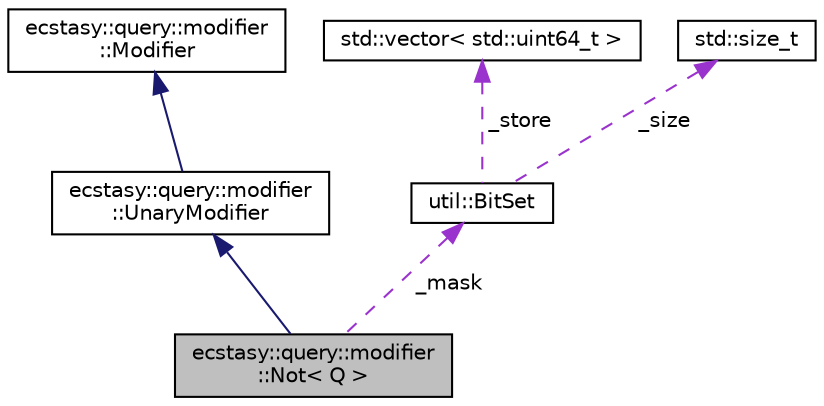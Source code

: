 digraph "ecstasy::query::modifier::Not&lt; Q &gt;"
{
 // LATEX_PDF_SIZE
  edge [fontname="Helvetica",fontsize="10",labelfontname="Helvetica",labelfontsize="10"];
  node [fontname="Helvetica",fontsize="10",shape=record];
  Node1 [label="ecstasy::query::modifier\l::Not\< Q \>",height=0.2,width=0.4,color="black", fillcolor="grey75", style="filled", fontcolor="black",tooltip="Query modifier which simply inverts the bits."];
  Node2 -> Node1 [dir="back",color="midnightblue",fontsize="10",style="solid",fontname="Helvetica"];
  Node2 [label="ecstasy::query::modifier\l::UnaryModifier",height=0.2,width=0.4,color="black", fillcolor="white", style="filled",URL="$classecstasy_1_1query_1_1modifier_1_1_unary_modifier.html",tooltip="Base class for all query unary modifiers."];
  Node3 -> Node2 [dir="back",color="midnightblue",fontsize="10",style="solid",fontname="Helvetica"];
  Node3 [label="ecstasy::query::modifier\l::Modifier",height=0.2,width=0.4,color="black", fillcolor="white", style="filled",URL="$classecstasy_1_1query_1_1modifier_1_1_modifier.html",tooltip="Base class for all query modifiers."];
  Node4 -> Node1 [dir="back",color="darkorchid3",fontsize="10",style="dashed",label=" _mask" ,fontname="Helvetica"];
  Node4 [label="util::BitSet",height=0.2,width=0.4,color="black", fillcolor="white", style="filled",URL="$classutil_1_1_bit_set.html",tooltip="Mimics the API of std::bitset but with the dynamic properties of std::vector<bool>"];
  Node5 -> Node4 [dir="back",color="darkorchid3",fontsize="10",style="dashed",label=" _store" ,fontname="Helvetica"];
  Node5 [label="std::vector\< std::uint64_t \>",height=0.2,width=0.4,color="black", fillcolor="white", style="filled",URL="/home/runner/work/ecstasy/ecstasy/doc/external/cppreference-doxygen-web.tag.xml$cpp/container/vector.html",tooltip=" "];
  Node6 -> Node4 [dir="back",color="darkorchid3",fontsize="10",style="dashed",label=" _size" ,fontname="Helvetica"];
  Node6 [label="std::size_t",height=0.2,width=0.4,color="black", fillcolor="white", style="filled",URL="/home/runner/work/ecstasy/ecstasy/doc/external/cppreference-doxygen-web.tag.xml$cpp/types/size_t.html",tooltip=" "];
}
